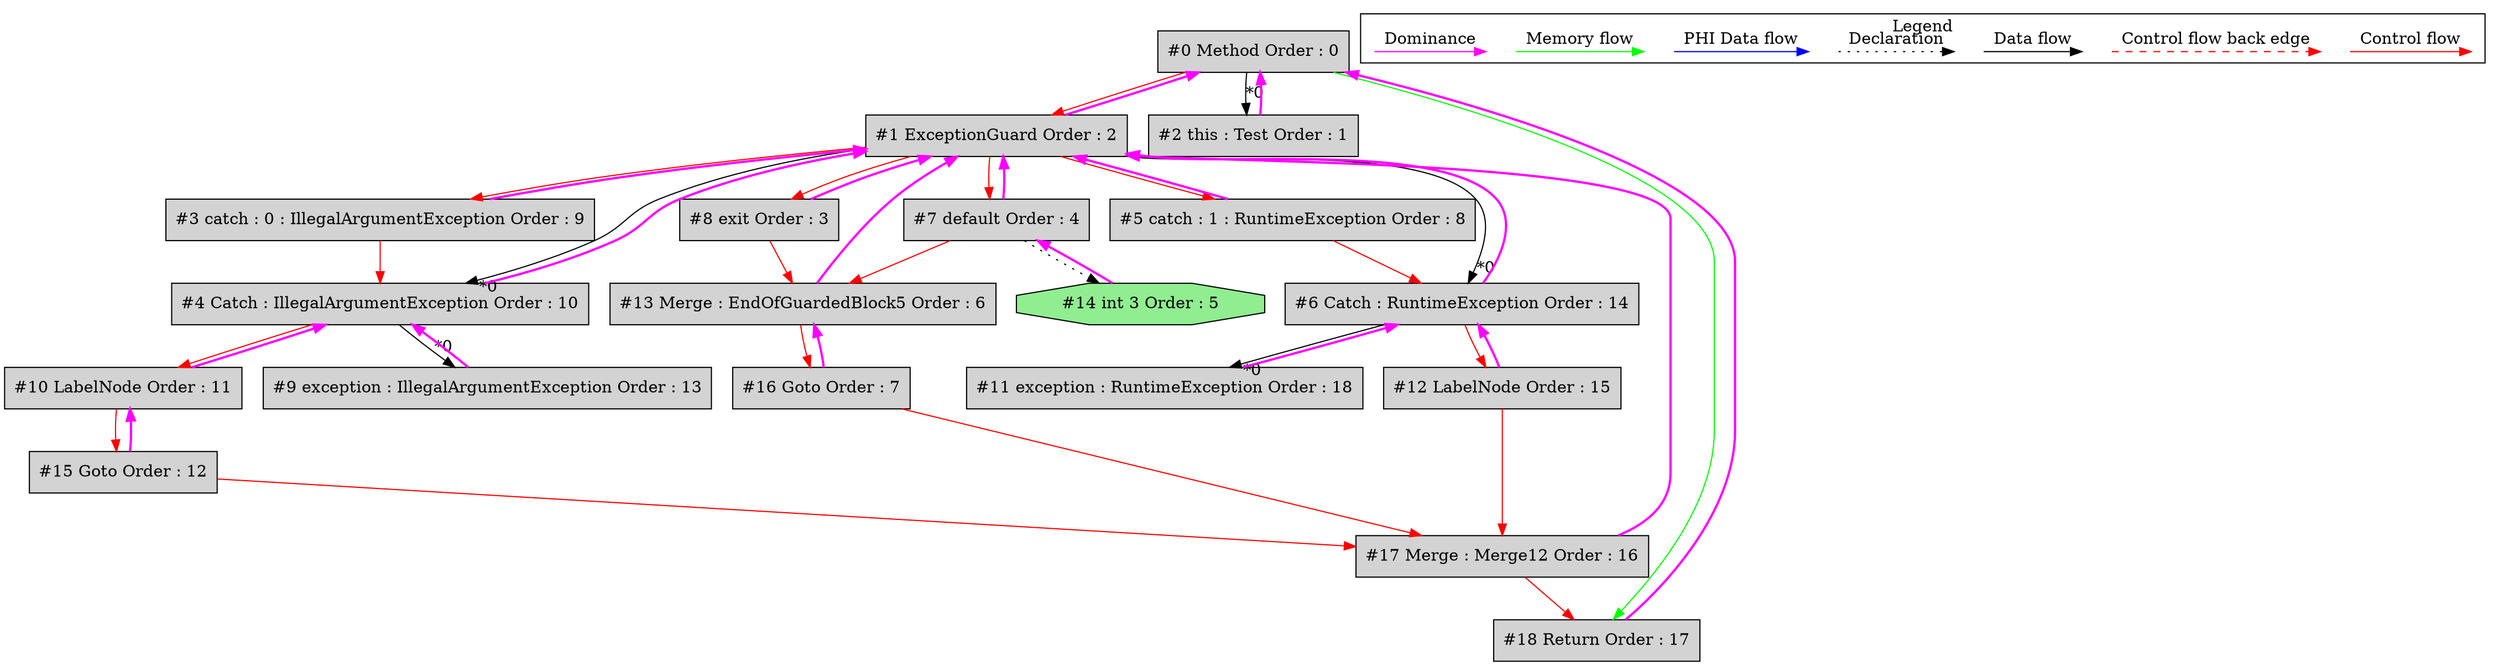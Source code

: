 digraph debugoutput {
 ordering="in";
 node0[label="#0 Method Order : 0",shape=box, fillcolor=lightgrey, style=filled];
 node1[label="#1 ExceptionGuard Order : 2",shape=box, fillcolor=lightgrey, style=filled];
 node1 -> node0[dir="forward" color="fuchsia" penwidth="2"];
 node0 -> node1[labeldistance=2, color=red, fontcolor=red];
 node2[label="#2 this : Test Order : 1",shape=box, fillcolor=lightgrey, style=filled];
 node2 -> node0[dir="forward" color="fuchsia" penwidth="2"];
 node0 -> node2[headlabel="*0", labeldistance=2];
 node3[label="#3 catch : 0 : IllegalArgumentException Order : 9",shape=box, fillcolor=lightgrey, style=filled];
 node3 -> node1[dir="forward" color="fuchsia" penwidth="2"];
 node1 -> node3[labeldistance=2, color=red, fontcolor=red];
 node4[label="#4 Catch : IllegalArgumentException Order : 10",shape=box, fillcolor=lightgrey, style=filled];
 node4 -> node1[dir="forward" color="fuchsia" penwidth="2"];
 node1 -> node4[headlabel="*0", labeldistance=2];
 node3 -> node4[labeldistance=2, color=red, fontcolor=red];
 node5[label="#5 catch : 1 : RuntimeException Order : 8",shape=box, fillcolor=lightgrey, style=filled];
 node5 -> node1[dir="forward" color="fuchsia" penwidth="2"];
 node1 -> node5[labeldistance=2, color=red, fontcolor=red];
 node6[label="#6 Catch : RuntimeException Order : 14",shape=box, fillcolor=lightgrey, style=filled];
 node6 -> node1[dir="forward" color="fuchsia" penwidth="2"];
 node1 -> node6[headlabel="*0", labeldistance=2];
 node5 -> node6[labeldistance=2, color=red, fontcolor=red];
 node7[label="#7 default Order : 4",shape=box, fillcolor=lightgrey, style=filled];
 node7 -> node1[dir="forward" color="fuchsia" penwidth="2"];
 node1 -> node7[labeldistance=2, color=red, fontcolor=red];
 node8[label="#8 exit Order : 3",shape=box, fillcolor=lightgrey, style=filled];
 node8 -> node1[dir="forward" color="fuchsia" penwidth="2"];
 node1 -> node8[labeldistance=2, color=red, fontcolor=red];
 node9[label="#9 exception : IllegalArgumentException Order : 13",shape=box, fillcolor=lightgrey, style=filled];
 node9 -> node4[dir="forward" color="fuchsia" penwidth="2"];
 node4 -> node9[headlabel="*0", labeldistance=2];
 node10[label="#10 LabelNode Order : 11",shape=box, fillcolor=lightgrey, style=filled];
 node10 -> node4[dir="forward" color="fuchsia" penwidth="2"];
 node4 -> node10[labeldistance=2, color=red, fontcolor=red];
 node11[label="#11 exception : RuntimeException Order : 18",shape=box, fillcolor=lightgrey, style=filled];
 node11 -> node6[dir="forward" color="fuchsia" penwidth="2"];
 node6 -> node11[headlabel="*0", labeldistance=2];
 node12[label="#12 LabelNode Order : 15",shape=box, fillcolor=lightgrey, style=filled];
 node12 -> node6[dir="forward" color="fuchsia" penwidth="2"];
 node6 -> node12[labeldistance=2, color=red, fontcolor=red];
 node13[label="#13 Merge : EndOfGuardedBlock5 Order : 6",shape=box, fillcolor=lightgrey, style=filled];
 node13 -> node1[dir="forward" color="fuchsia" penwidth="2"];
 node7 -> node13[labeldistance=2, color=red, fontcolor=red];
 node8 -> node13[labeldistance=2, color=red, fontcolor=red];
 node14[label="#14 int 3 Order : 5",shape=octagon, fillcolor=lightgreen, style=filled];
 node14 -> node7[dir="forward" color="fuchsia" penwidth="2"];
 node7 -> node14[style=dotted];
 node15[label="#15 Goto Order : 12",shape=box, fillcolor=lightgrey, style=filled];
 node15 -> node10[dir="forward" color="fuchsia" penwidth="2"];
 node10 -> node15[labeldistance=2, color=red, fontcolor=red];
 node16[label="#16 Goto Order : 7",shape=box, fillcolor=lightgrey, style=filled];
 node16 -> node13[dir="forward" color="fuchsia" penwidth="2"];
 node13 -> node16[labeldistance=2, color=red, fontcolor=red];
 node17[label="#17 Merge : Merge12 Order : 16",shape=box, fillcolor=lightgrey, style=filled];
 node17 -> node1[dir="forward" color="fuchsia" penwidth="2"];
 node16 -> node17[labeldistance=2, color=red, fontcolor=red];
 node15 -> node17[labeldistance=2, color=red, fontcolor=red];
 node12 -> node17[labeldistance=2, color=red, fontcolor=red];
 node18[label="#18 Return Order : 17",shape=box, fillcolor=lightgrey, style=filled];
 node18 -> node0[dir="forward" color="fuchsia" penwidth="2"];
 node17 -> node18[labeldistance=2, color=red, fontcolor=red];
 node0 -> node18[labeldistance=2, color=green, constraint=false];
 subgraph cluster_000 {
  label = "Legend";
  node [shape=point]
  {
   rank=same;
   c0 [style = invis];
   c1 [style = invis];
   c2 [style = invis];
   c3 [style = invis];
   d0 [style = invis];
   d1 [style = invis];
   d2 [style = invis];
   d3 [style = invis];
   d4 [style = invis];
   d5 [style = invis];
   d6 [style = invis];
   d7 [style = invis];
   d8 [style = invis];
   d9 [style = invis];
  }
  c0 -> c1 [label="Control flow", style=solid, color=red]
  c2 -> c3 [label="Control flow back edge", style=dashed, color=red]
  d0 -> d1 [label="Data flow"]
  d2 -> d3 [label="Declaration", style=dotted]
  d4 -> d5 [label="PHI Data flow", color=blue]
  d6 -> d7 [label="Memory flow", color=green]
  d8 -> d9 [label="Dominance", color=fuchsia, style=solid]
 }

}
